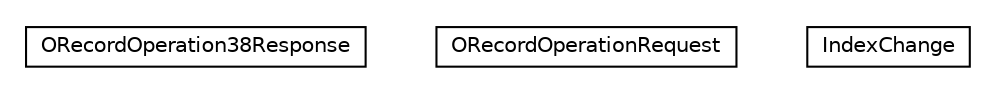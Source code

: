 #!/usr/local/bin/dot
#
# Class diagram 
# Generated by UMLGraph version R5_6-24-gf6e263 (http://www.umlgraph.org/)
#

digraph G {
	edge [fontname="Helvetica",fontsize=10,labelfontname="Helvetica",labelfontsize=10];
	node [fontname="Helvetica",fontsize=10,shape=plaintext];
	nodesep=0.25;
	ranksep=0.5;
	// com.orientechnologies.orient.client.remote.message.tx.ORecordOperation38Response
	c498824 [label=<<table title="com.orientechnologies.orient.client.remote.message.tx.ORecordOperation38Response" border="0" cellborder="1" cellspacing="0" cellpadding="2" port="p" href="./ORecordOperation38Response.html">
		<tr><td><table border="0" cellspacing="0" cellpadding="1">
<tr><td align="center" balign="center"> ORecordOperation38Response </td></tr>
		</table></td></tr>
		</table>>, URL="./ORecordOperation38Response.html", fontname="Helvetica", fontcolor="black", fontsize=10.0];
	// com.orientechnologies.orient.client.remote.message.tx.ORecordOperationRequest
	c498825 [label=<<table title="com.orientechnologies.orient.client.remote.message.tx.ORecordOperationRequest" border="0" cellborder="1" cellspacing="0" cellpadding="2" port="p" href="./ORecordOperationRequest.html">
		<tr><td><table border="0" cellspacing="0" cellpadding="1">
<tr><td align="center" balign="center"> ORecordOperationRequest </td></tr>
		</table></td></tr>
		</table>>, URL="./ORecordOperationRequest.html", fontname="Helvetica", fontcolor="black", fontsize=10.0];
	// com.orientechnologies.orient.client.remote.message.tx.IndexChange
	c498826 [label=<<table title="com.orientechnologies.orient.client.remote.message.tx.IndexChange" border="0" cellborder="1" cellspacing="0" cellpadding="2" port="p" href="./IndexChange.html">
		<tr><td><table border="0" cellspacing="0" cellpadding="1">
<tr><td align="center" balign="center"> IndexChange </td></tr>
		</table></td></tr>
		</table>>, URL="./IndexChange.html", fontname="Helvetica", fontcolor="black", fontsize=10.0];
}

